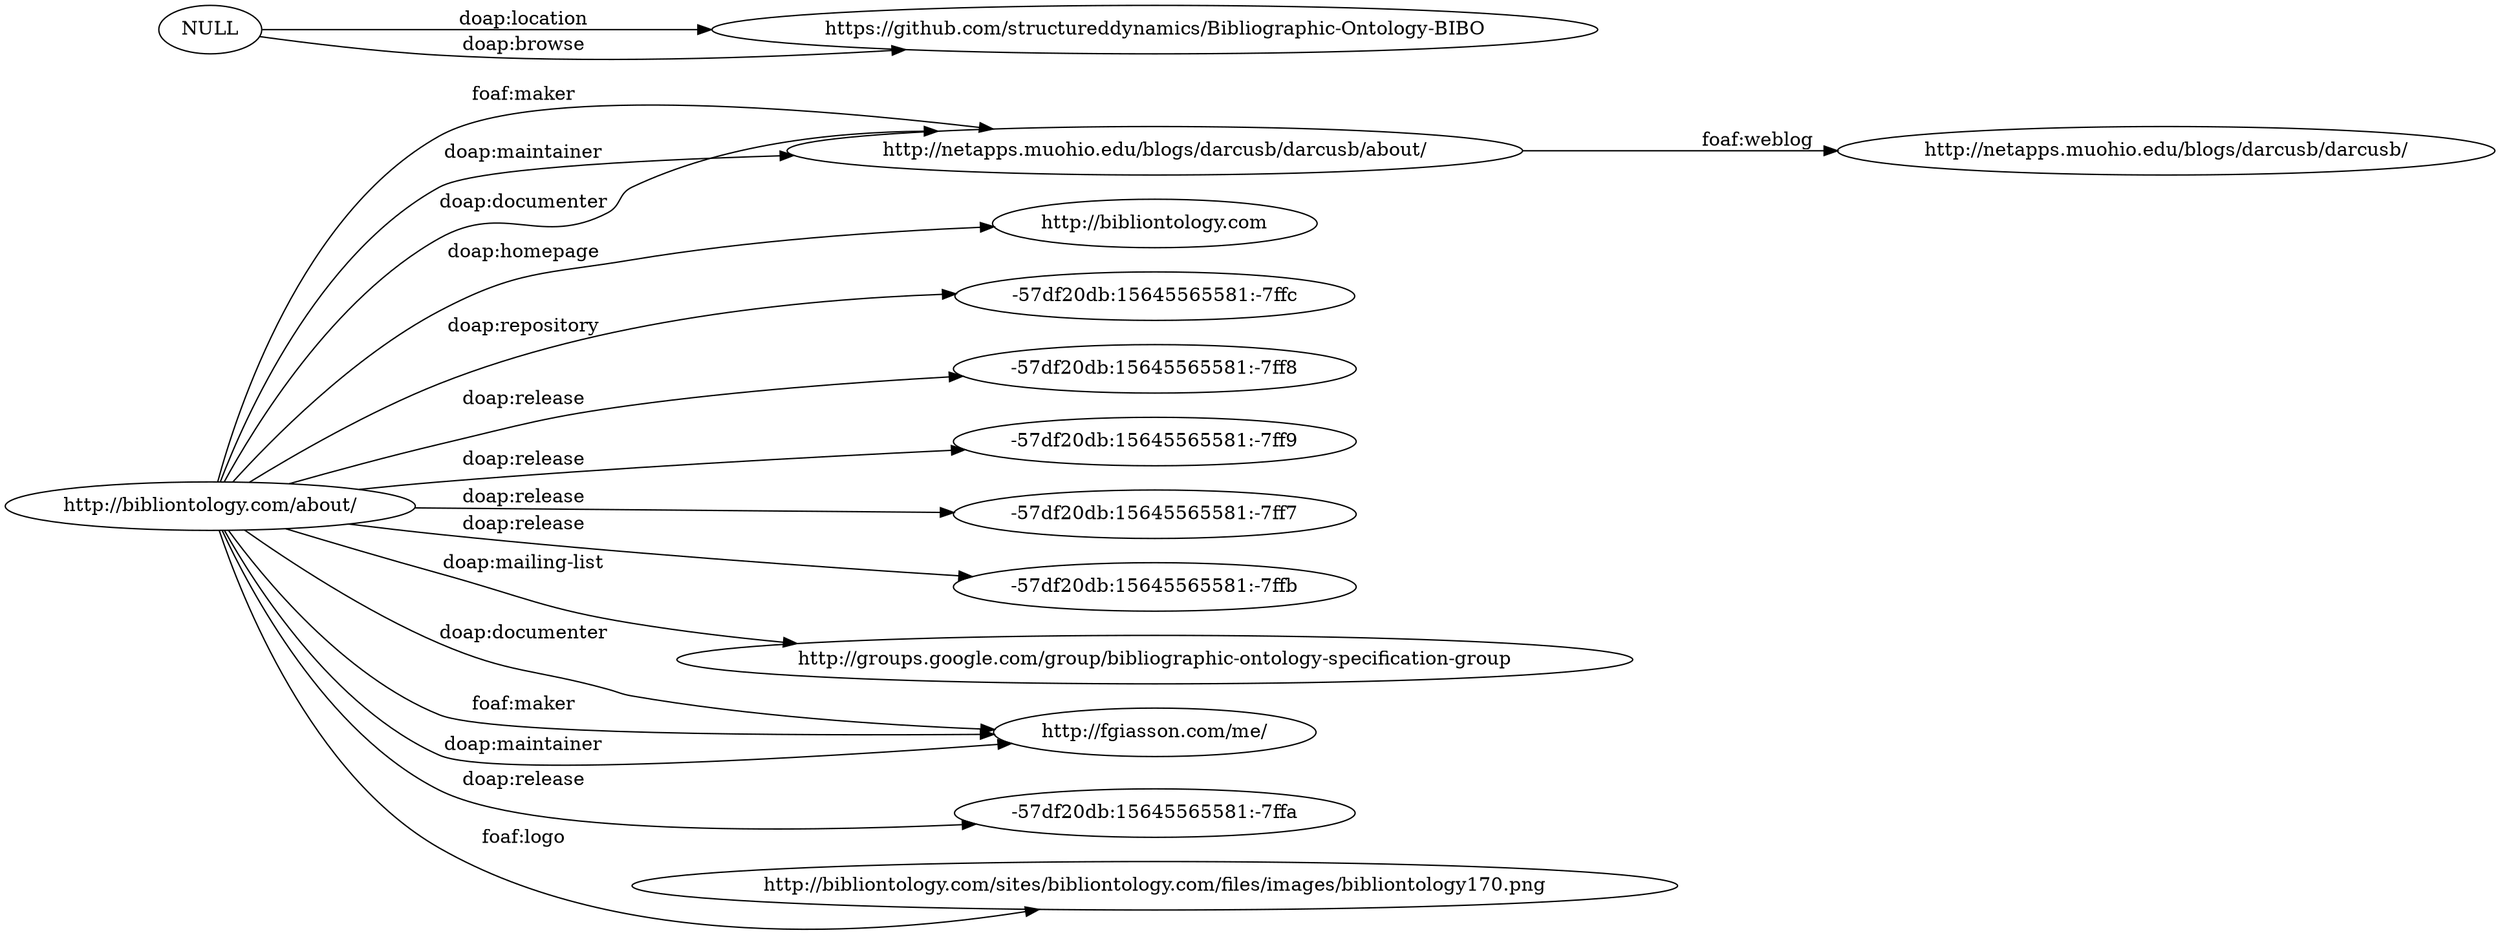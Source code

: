 digraph ar2dtool_diagram { 
rankdir=LR;
size="1501"
	"http://netapps.muohio.edu/blogs/darcusb/darcusb/about/" -> "http://netapps.muohio.edu/blogs/darcusb/darcusb/" [ label = "foaf:weblog" ];
	"NULL" -> "https://github.com/structureddynamics/Bibliographic-Ontology-BIBO" [ label = "doap:location" ];
	"NULL" -> "https://github.com/structureddynamics/Bibliographic-Ontology-BIBO" [ label = "doap:browse" ];
	"http://bibliontology.com/about/" -> "http://bibliontology.com" [ label = "doap:homepage" ];
	"http://bibliontology.com/about/" -> "-57df20db:15645565581:-7ffc" [ label = "doap:repository" ];
	"http://bibliontology.com/about/" -> "-57df20db:15645565581:-7ff8" [ label = "doap:release" ];
	"http://bibliontology.com/about/" -> "http://netapps.muohio.edu/blogs/darcusb/darcusb/about/" [ label = "foaf:maker" ];
	"http://bibliontology.com/about/" -> "-57df20db:15645565581:-7ff9" [ label = "doap:release" ];
	"http://bibliontology.com/about/" -> "-57df20db:15645565581:-7ff7" [ label = "doap:release" ];
	"http://bibliontology.com/about/" -> "-57df20db:15645565581:-7ffb" [ label = "doap:release" ];
	"http://bibliontology.com/about/" -> "http://netapps.muohio.edu/blogs/darcusb/darcusb/about/" [ label = "doap:maintainer" ];
	"http://bibliontology.com/about/" -> "http://groups.google.com/group/bibliographic-ontology-specification-group" [ label = "doap:mailing-list" ];
	"http://bibliontology.com/about/" -> "http://fgiasson.com/me/" [ label = "doap:documenter" ];
	"http://bibliontology.com/about/" -> "-57df20db:15645565581:-7ffa" [ label = "doap:release" ];
	"http://bibliontology.com/about/" -> "http://netapps.muohio.edu/blogs/darcusb/darcusb/about/" [ label = "doap:documenter" ];
	"http://bibliontology.com/about/" -> "http://fgiasson.com/me/" [ label = "foaf:maker" ];
	"http://bibliontology.com/about/" -> "http://fgiasson.com/me/" [ label = "doap:maintainer" ];
	"http://bibliontology.com/about/" -> "http://bibliontology.com/sites/bibliontology.com/files/images/bibliontology170.png" [ label = "foaf:logo" ];

}
